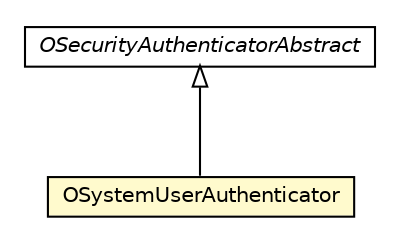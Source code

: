#!/usr/local/bin/dot
#
# Class diagram 
# Generated by UMLGraph version R5_6-24-gf6e263 (http://www.umlgraph.org/)
#

digraph G {
	edge [fontname="Helvetica",fontsize=10,labelfontname="Helvetica",labelfontsize=10];
	node [fontname="Helvetica",fontsize=10,shape=plaintext];
	nodesep=0.25;
	ranksep=0.5;
	// com.orientechnologies.orient.server.security.OSecurityAuthenticatorAbstract
	c4155488 [label=<<table title="com.orientechnologies.orient.server.security.OSecurityAuthenticatorAbstract" border="0" cellborder="1" cellspacing="0" cellpadding="2" port="p" href="../OSecurityAuthenticatorAbstract.html">
		<tr><td><table border="0" cellspacing="0" cellpadding="1">
<tr><td align="center" balign="center"><font face="Helvetica-Oblique"> OSecurityAuthenticatorAbstract </font></td></tr>
		</table></td></tr>
		</table>>, URL="../OSecurityAuthenticatorAbstract.html", fontname="Helvetica", fontcolor="black", fontsize=10.0];
	// com.orientechnologies.orient.server.security.authenticator.OSystemUserAuthenticator
	c4155492 [label=<<table title="com.orientechnologies.orient.server.security.authenticator.OSystemUserAuthenticator" border="0" cellborder="1" cellspacing="0" cellpadding="2" port="p" bgcolor="lemonChiffon" href="./OSystemUserAuthenticator.html">
		<tr><td><table border="0" cellspacing="0" cellpadding="1">
<tr><td align="center" balign="center"> OSystemUserAuthenticator </td></tr>
		</table></td></tr>
		</table>>, URL="./OSystemUserAuthenticator.html", fontname="Helvetica", fontcolor="black", fontsize=10.0];
	//com.orientechnologies.orient.server.security.authenticator.OSystemUserAuthenticator extends com.orientechnologies.orient.server.security.OSecurityAuthenticatorAbstract
	c4155488:p -> c4155492:p [dir=back,arrowtail=empty];
}

